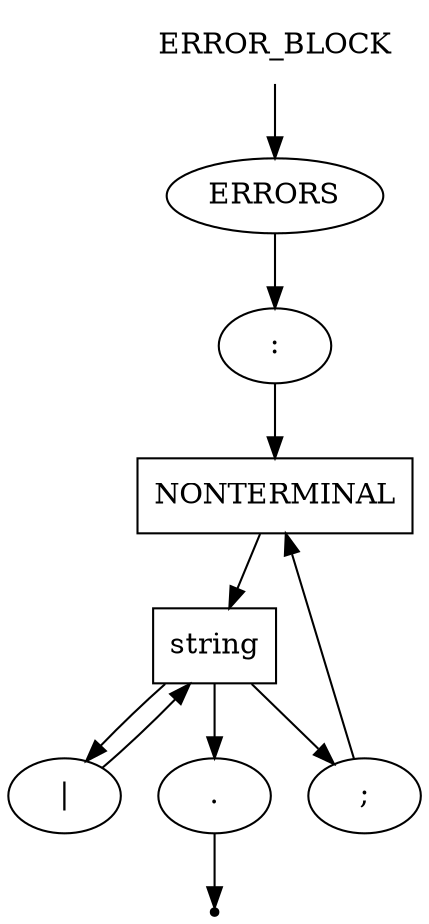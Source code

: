 digraph ERROR_BLOCK {
    start [label=ERROR_BLOCK shape=plaintext]
    A [label=ERRORS shape=oval]
    B [label=":" shape=oval]
    C [label=NONTERMINAL shape=box]
    D [label=string shape=box]
    E [label="|" shape=oval]
    F [label=";" shape=oval]
    G [label="." shape=oval]
    end [label="" shape=point]
    start -> A
    A -> B
    B -> C
    C -> D
    D -> G
    D -> E
    E -> D
    D -> F
    F -> C
    G -> end
}
